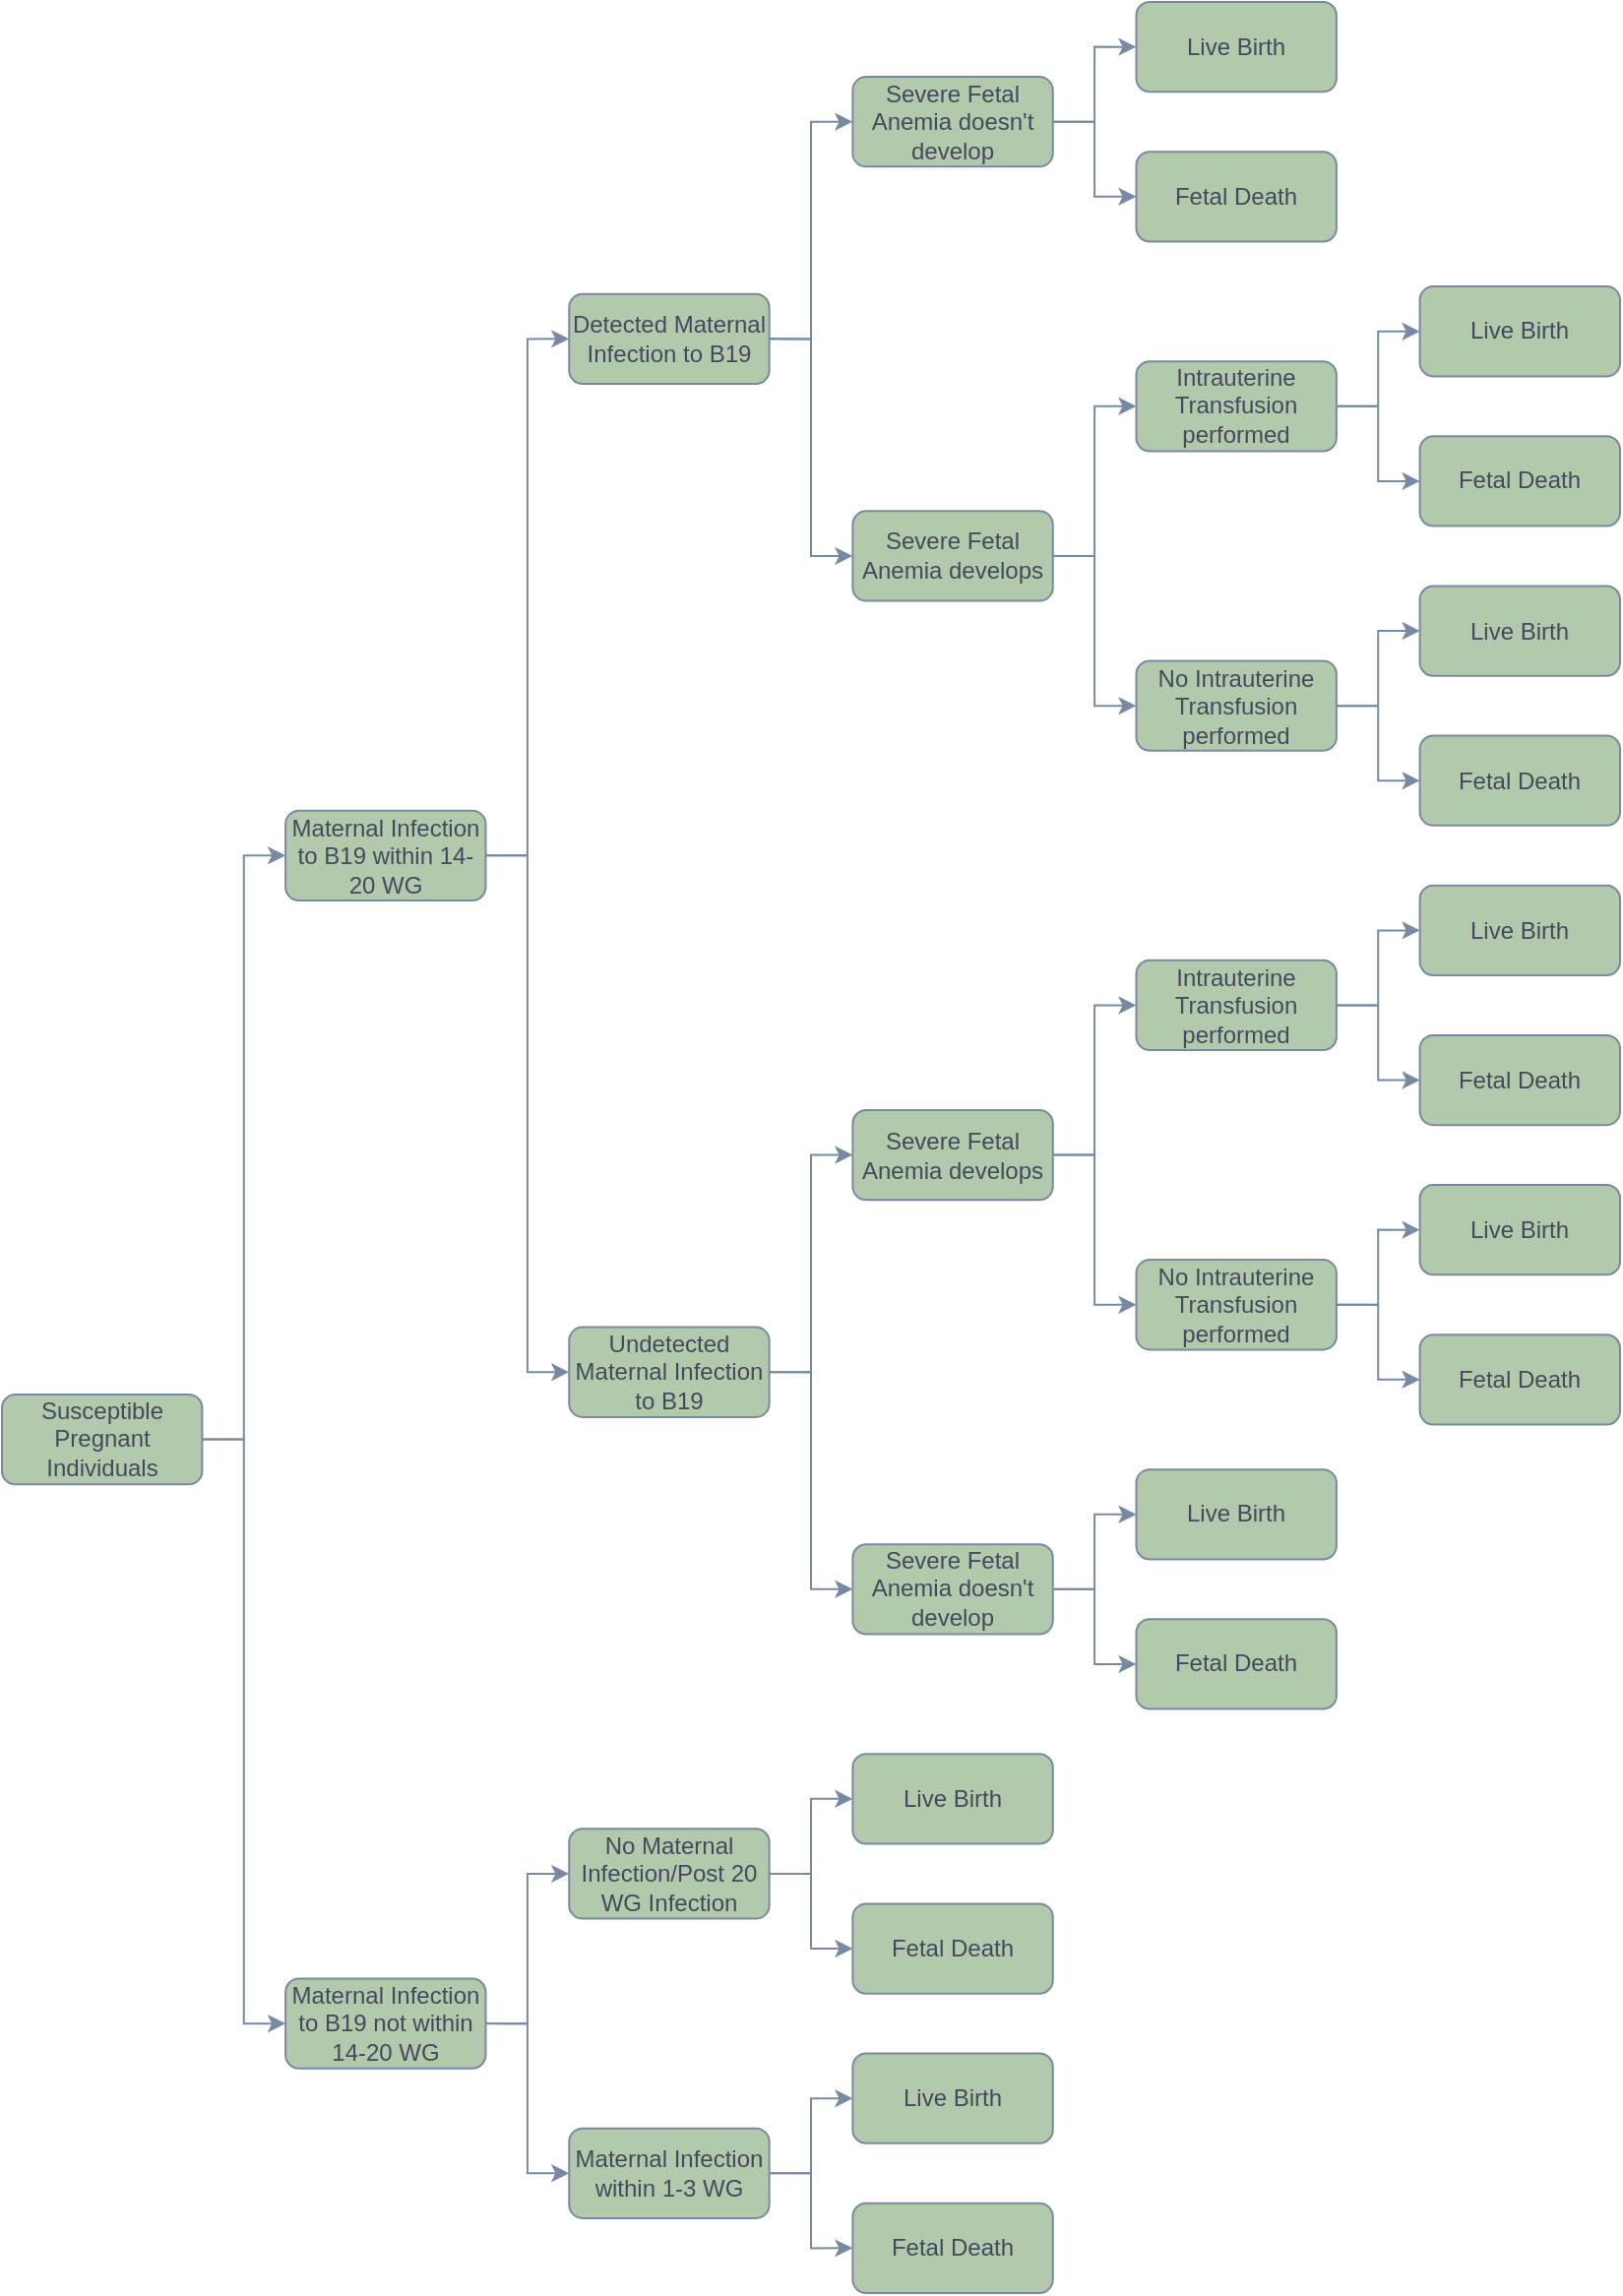 <mxfile version="26.1.1">
  <diagram id="C5RBs43oDa-KdzZeNtuy" name="Page-1">
    <mxGraphModel dx="1969" dy="-102" grid="0" gridSize="10" guides="1" tooltips="1" connect="1" arrows="1" fold="1" page="1" pageScale="1" pageWidth="827" pageHeight="1169" math="0" shadow="0">
      <root>
        <mxCell id="WIyWlLk6GJQsqaUBKTNV-0" />
        <mxCell id="WIyWlLk6GJQsqaUBKTNV-1" parent="WIyWlLk6GJQsqaUBKTNV-0" />
        <mxCell id="_61ONZ_OSSigcRS0Ky06-120" value="" style="group" vertex="1" connectable="0" parent="WIyWlLk6GJQsqaUBKTNV-1">
          <mxGeometry x="4" y="1172" width="822" height="1164" as="geometry" />
        </mxCell>
        <mxCell id="_61ONZ_OSSigcRS0Ky06-62" value="" style="edgeStyle=orthogonalEdgeStyle;rounded=0;orthogonalLoop=1;jettySize=auto;html=1;entryX=0;entryY=0.5;entryDx=0;entryDy=0;labelBackgroundColor=none;fontColor=default;strokeColor=#788AA3;" edge="1" parent="_61ONZ_OSSigcRS0Ky06-120" source="_61ONZ_OSSigcRS0Ky06-43" target="_61ONZ_OSSigcRS0Ky06-45">
          <mxGeometry relative="1" as="geometry" />
        </mxCell>
        <mxCell id="_61ONZ_OSSigcRS0Ky06-63" value="" style="edgeStyle=orthogonalEdgeStyle;rounded=0;orthogonalLoop=1;jettySize=auto;html=1;entryX=0;entryY=0.5;entryDx=0;entryDy=0;labelBackgroundColor=none;fontColor=default;strokeColor=#788AA3;" edge="1" parent="_61ONZ_OSSigcRS0Ky06-120" source="_61ONZ_OSSigcRS0Ky06-43" target="_61ONZ_OSSigcRS0Ky06-50">
          <mxGeometry relative="1" as="geometry" />
        </mxCell>
        <mxCell id="_61ONZ_OSSigcRS0Ky06-43" value="Susceptible Pregnant Individuals" style="rounded=1;whiteSpace=wrap;html=1;labelBackgroundColor=none;fillColor=#B2C9AB;strokeColor=#788AA3;fontColor=#46495D;" vertex="1" parent="_61ONZ_OSSigcRS0Ky06-120">
          <mxGeometry y="707.529" width="101.691" height="45.647" as="geometry" />
        </mxCell>
        <mxCell id="_61ONZ_OSSigcRS0Ky06-69" style="edgeStyle=orthogonalEdgeStyle;rounded=0;orthogonalLoop=1;jettySize=auto;html=1;exitX=1;exitY=0.5;exitDx=0;exitDy=0;entryX=0;entryY=0.5;entryDx=0;entryDy=0;labelBackgroundColor=none;fontColor=default;strokeColor=#788AA3;" edge="1" parent="_61ONZ_OSSigcRS0Ky06-120" source="_61ONZ_OSSigcRS0Ky06-45" target="_61ONZ_OSSigcRS0Ky06-53">
          <mxGeometry relative="1" as="geometry" />
        </mxCell>
        <mxCell id="_61ONZ_OSSigcRS0Ky06-70" style="edgeStyle=orthogonalEdgeStyle;rounded=0;orthogonalLoop=1;jettySize=auto;html=1;exitX=1;exitY=0.5;exitDx=0;exitDy=0;entryX=0;entryY=0.5;entryDx=0;entryDy=0;labelBackgroundColor=none;fontColor=default;strokeColor=#788AA3;" edge="1" parent="_61ONZ_OSSigcRS0Ky06-120" source="_61ONZ_OSSigcRS0Ky06-45" target="_61ONZ_OSSigcRS0Ky06-54">
          <mxGeometry relative="1" as="geometry" />
        </mxCell>
        <mxCell id="_61ONZ_OSSigcRS0Ky06-45" value="Maternal Infection to B19 within 14-20 WG" style="rounded=1;whiteSpace=wrap;html=1;labelBackgroundColor=none;fillColor=#B2C9AB;strokeColor=#788AA3;fontColor=#46495D;" vertex="1" parent="_61ONZ_OSSigcRS0Ky06-120">
          <mxGeometry x="144.062" y="410.824" width="101.691" height="45.647" as="geometry" />
        </mxCell>
        <mxCell id="_61ONZ_OSSigcRS0Ky06-64" style="edgeStyle=orthogonalEdgeStyle;rounded=0;orthogonalLoop=1;jettySize=auto;html=1;exitX=1;exitY=0.5;exitDx=0;exitDy=0;entryX=0;entryY=0.5;entryDx=0;entryDy=0;labelBackgroundColor=none;fontColor=default;strokeColor=#788AA3;" edge="1" parent="_61ONZ_OSSigcRS0Ky06-120" source="_61ONZ_OSSigcRS0Ky06-50" target="_61ONZ_OSSigcRS0Ky06-55">
          <mxGeometry relative="1" as="geometry" />
        </mxCell>
        <mxCell id="_61ONZ_OSSigcRS0Ky06-118" style="edgeStyle=orthogonalEdgeStyle;rounded=0;orthogonalLoop=1;jettySize=auto;html=1;exitX=1;exitY=0.5;exitDx=0;exitDy=0;entryX=0;entryY=0.5;entryDx=0;entryDy=0;labelBackgroundColor=none;fontColor=default;strokeColor=#788AA3;" edge="1" parent="_61ONZ_OSSigcRS0Ky06-120" source="_61ONZ_OSSigcRS0Ky06-50" target="_61ONZ_OSSigcRS0Ky06-56">
          <mxGeometry relative="1" as="geometry" />
        </mxCell>
        <mxCell id="_61ONZ_OSSigcRS0Ky06-50" value="Maternal Infection to B19 not within 14-20 WG" style="rounded=1;whiteSpace=wrap;html=1;labelBackgroundColor=none;fillColor=#B2C9AB;strokeColor=#788AA3;fontColor=#46495D;" vertex="1" parent="_61ONZ_OSSigcRS0Ky06-120">
          <mxGeometry x="144.062" y="1004.235" width="101.691" height="45.647" as="geometry" />
        </mxCell>
        <mxCell id="_61ONZ_OSSigcRS0Ky06-82" style="edgeStyle=orthogonalEdgeStyle;rounded=0;orthogonalLoop=1;jettySize=auto;html=1;exitX=1;exitY=0.5;exitDx=0;exitDy=0;entryX=0;entryY=0.5;entryDx=0;entryDy=0;labelBackgroundColor=none;fontColor=default;strokeColor=#788AA3;" edge="1" parent="_61ONZ_OSSigcRS0Ky06-120" source="_61ONZ_OSSigcRS0Ky06-53" target="_61ONZ_OSSigcRS0Ky06-78">
          <mxGeometry relative="1" as="geometry" />
        </mxCell>
        <mxCell id="_61ONZ_OSSigcRS0Ky06-83" style="edgeStyle=orthogonalEdgeStyle;rounded=0;orthogonalLoop=1;jettySize=auto;html=1;exitX=1;exitY=0.5;exitDx=0;exitDy=0;entryX=0;entryY=0.5;entryDx=0;entryDy=0;labelBackgroundColor=none;fontColor=default;strokeColor=#788AA3;" edge="1" parent="_61ONZ_OSSigcRS0Ky06-120" source="_61ONZ_OSSigcRS0Ky06-53" target="_61ONZ_OSSigcRS0Ky06-75">
          <mxGeometry relative="1" as="geometry" />
        </mxCell>
        <mxCell id="_61ONZ_OSSigcRS0Ky06-53" value="Detected Maternal Infection to B19" style="rounded=1;whiteSpace=wrap;html=1;labelBackgroundColor=none;fillColor=#B2C9AB;strokeColor=#788AA3;fontColor=#46495D;" vertex="1" parent="_61ONZ_OSSigcRS0Ky06-120">
          <mxGeometry x="288.124" y="148.353" width="101.691" height="45.647" as="geometry" />
        </mxCell>
        <mxCell id="_61ONZ_OSSigcRS0Ky06-84" style="edgeStyle=orthogonalEdgeStyle;rounded=0;orthogonalLoop=1;jettySize=auto;html=1;exitX=1;exitY=0.5;exitDx=0;exitDy=0;entryX=0;entryY=0.5;entryDx=0;entryDy=0;labelBackgroundColor=none;fontColor=default;strokeColor=#788AA3;" edge="1" parent="_61ONZ_OSSigcRS0Ky06-120" source="_61ONZ_OSSigcRS0Ky06-54" target="_61ONZ_OSSigcRS0Ky06-77">
          <mxGeometry relative="1" as="geometry" />
        </mxCell>
        <mxCell id="_61ONZ_OSSigcRS0Ky06-85" style="edgeStyle=orthogonalEdgeStyle;rounded=0;orthogonalLoop=1;jettySize=auto;html=1;exitX=1;exitY=0.5;exitDx=0;exitDy=0;entryX=0;entryY=0.5;entryDx=0;entryDy=0;labelBackgroundColor=none;fontColor=default;strokeColor=#788AA3;" edge="1" parent="_61ONZ_OSSigcRS0Ky06-120" source="_61ONZ_OSSigcRS0Ky06-54" target="_61ONZ_OSSigcRS0Ky06-80">
          <mxGeometry relative="1" as="geometry" />
        </mxCell>
        <mxCell id="_61ONZ_OSSigcRS0Ky06-54" value="Undetected Maternal Infection to B19" style="rounded=1;whiteSpace=wrap;html=1;labelBackgroundColor=none;fillColor=#B2C9AB;strokeColor=#788AA3;fontColor=#46495D;" vertex="1" parent="_61ONZ_OSSigcRS0Ky06-120">
          <mxGeometry x="288.124" y="673.294" width="101.691" height="45.647" as="geometry" />
        </mxCell>
        <mxCell id="_61ONZ_OSSigcRS0Ky06-73" style="edgeStyle=orthogonalEdgeStyle;rounded=0;orthogonalLoop=1;jettySize=auto;html=1;exitX=1;exitY=0.5;exitDx=0;exitDy=0;entryX=0;entryY=0.5;entryDx=0;entryDy=0;labelBackgroundColor=none;fontColor=default;strokeColor=#788AA3;" edge="1" parent="_61ONZ_OSSigcRS0Ky06-120" source="_61ONZ_OSSigcRS0Ky06-55" target="_61ONZ_OSSigcRS0Ky06-71">
          <mxGeometry relative="1" as="geometry" />
        </mxCell>
        <mxCell id="_61ONZ_OSSigcRS0Ky06-74" style="edgeStyle=orthogonalEdgeStyle;rounded=0;orthogonalLoop=1;jettySize=auto;html=1;exitX=1;exitY=0.5;exitDx=0;exitDy=0;entryX=0;entryY=0.5;entryDx=0;entryDy=0;labelBackgroundColor=none;fontColor=default;strokeColor=#788AA3;" edge="1" parent="_61ONZ_OSSigcRS0Ky06-120" source="_61ONZ_OSSigcRS0Ky06-55" target="_61ONZ_OSSigcRS0Ky06-72">
          <mxGeometry relative="1" as="geometry" />
        </mxCell>
        <mxCell id="_61ONZ_OSSigcRS0Ky06-55" value="No Maternal Infection/Post 20 WG Infection" style="rounded=1;whiteSpace=wrap;html=1;labelBackgroundColor=none;fillColor=#B2C9AB;strokeColor=#788AA3;fontColor=#46495D;" vertex="1" parent="_61ONZ_OSSigcRS0Ky06-120">
          <mxGeometry x="288.124" y="928.157" width="101.691" height="45.647" as="geometry" />
        </mxCell>
        <mxCell id="_61ONZ_OSSigcRS0Ky06-66" style="edgeStyle=orthogonalEdgeStyle;rounded=0;orthogonalLoop=1;jettySize=auto;html=1;exitX=1;exitY=0.5;exitDx=0;exitDy=0;entryX=0;entryY=0.5;entryDx=0;entryDy=0;labelBackgroundColor=none;fontColor=default;strokeColor=#788AA3;" edge="1" parent="_61ONZ_OSSigcRS0Ky06-120" source="_61ONZ_OSSigcRS0Ky06-56" target="_61ONZ_OSSigcRS0Ky06-58">
          <mxGeometry relative="1" as="geometry" />
        </mxCell>
        <mxCell id="_61ONZ_OSSigcRS0Ky06-67" style="edgeStyle=orthogonalEdgeStyle;rounded=0;orthogonalLoop=1;jettySize=auto;html=1;exitX=1;exitY=0.5;exitDx=0;exitDy=0;entryX=0;entryY=0.5;entryDx=0;entryDy=0;labelBackgroundColor=none;fontColor=default;strokeColor=#788AA3;" edge="1" parent="_61ONZ_OSSigcRS0Ky06-120" source="_61ONZ_OSSigcRS0Ky06-56" target="_61ONZ_OSSigcRS0Ky06-59">
          <mxGeometry relative="1" as="geometry" />
        </mxCell>
        <mxCell id="_61ONZ_OSSigcRS0Ky06-56" value="Maternal Infection within 1-3 WG" style="rounded=1;whiteSpace=wrap;html=1;labelBackgroundColor=none;fillColor=#B2C9AB;strokeColor=#788AA3;fontColor=#46495D;" vertex="1" parent="_61ONZ_OSSigcRS0Ky06-120">
          <mxGeometry x="288.124" y="1080.314" width="101.691" height="45.647" as="geometry" />
        </mxCell>
        <mxCell id="_61ONZ_OSSigcRS0Ky06-58" value="Live Birth" style="rounded=1;whiteSpace=wrap;html=1;labelBackgroundColor=none;fillColor=#B2C9AB;strokeColor=#788AA3;fontColor=#46495D;" vertex="1" parent="_61ONZ_OSSigcRS0Ky06-120">
          <mxGeometry x="432.186" y="1042.275" width="101.691" height="45.647" as="geometry" />
        </mxCell>
        <mxCell id="_61ONZ_OSSigcRS0Ky06-59" value="Fetal Death" style="rounded=1;whiteSpace=wrap;html=1;labelBackgroundColor=none;fillColor=#B2C9AB;strokeColor=#788AA3;fontColor=#46495D;" vertex="1" parent="_61ONZ_OSSigcRS0Ky06-120">
          <mxGeometry x="432.186" y="1118.353" width="101.691" height="45.647" as="geometry" />
        </mxCell>
        <mxCell id="_61ONZ_OSSigcRS0Ky06-71" value="Live Birth" style="rounded=1;whiteSpace=wrap;html=1;labelBackgroundColor=none;fillColor=#B2C9AB;strokeColor=#788AA3;fontColor=#46495D;" vertex="1" parent="_61ONZ_OSSigcRS0Ky06-120">
          <mxGeometry x="432.186" y="890.118" width="101.691" height="45.647" as="geometry" />
        </mxCell>
        <mxCell id="_61ONZ_OSSigcRS0Ky06-72" value="Fetal Death" style="rounded=1;whiteSpace=wrap;html=1;labelBackgroundColor=none;fillColor=#B2C9AB;strokeColor=#788AA3;fontColor=#46495D;" vertex="1" parent="_61ONZ_OSSigcRS0Ky06-120">
          <mxGeometry x="432.186" y="966.196" width="101.691" height="45.647" as="geometry" />
        </mxCell>
        <mxCell id="_61ONZ_OSSigcRS0Ky06-96" style="edgeStyle=orthogonalEdgeStyle;rounded=0;orthogonalLoop=1;jettySize=auto;html=1;exitX=1;exitY=0.5;exitDx=0;exitDy=0;entryX=0;entryY=0.5;entryDx=0;entryDy=0;labelBackgroundColor=none;fontColor=default;strokeColor=#788AA3;" edge="1" parent="_61ONZ_OSSigcRS0Ky06-120" source="_61ONZ_OSSigcRS0Ky06-75" target="_61ONZ_OSSigcRS0Ky06-94">
          <mxGeometry relative="1" as="geometry" />
        </mxCell>
        <mxCell id="_61ONZ_OSSigcRS0Ky06-97" style="edgeStyle=orthogonalEdgeStyle;rounded=0;orthogonalLoop=1;jettySize=auto;html=1;exitX=1;exitY=0.5;exitDx=0;exitDy=0;entryX=0;entryY=0.5;entryDx=0;entryDy=0;labelBackgroundColor=none;fontColor=default;strokeColor=#788AA3;" edge="1" parent="_61ONZ_OSSigcRS0Ky06-120" source="_61ONZ_OSSigcRS0Ky06-75" target="_61ONZ_OSSigcRS0Ky06-95">
          <mxGeometry relative="1" as="geometry" />
        </mxCell>
        <mxCell id="_61ONZ_OSSigcRS0Ky06-75" value="Severe Fetal Anemia doesn&#39;t develop" style="rounded=1;whiteSpace=wrap;html=1;labelBackgroundColor=none;fillColor=#B2C9AB;strokeColor=#788AA3;fontColor=#46495D;" vertex="1" parent="_61ONZ_OSSigcRS0Ky06-120">
          <mxGeometry x="432.186" y="38.039" width="101.691" height="45.647" as="geometry" />
        </mxCell>
        <mxCell id="_61ONZ_OSSigcRS0Ky06-90" style="edgeStyle=orthogonalEdgeStyle;rounded=0;orthogonalLoop=1;jettySize=auto;html=1;exitX=1;exitY=0.5;exitDx=0;exitDy=0;entryX=0;entryY=0.5;entryDx=0;entryDy=0;labelBackgroundColor=none;fontColor=default;strokeColor=#788AA3;" edge="1" parent="_61ONZ_OSSigcRS0Ky06-120" source="_61ONZ_OSSigcRS0Ky06-77" target="_61ONZ_OSSigcRS0Ky06-89">
          <mxGeometry relative="1" as="geometry" />
        </mxCell>
        <mxCell id="_61ONZ_OSSigcRS0Ky06-91" style="edgeStyle=orthogonalEdgeStyle;rounded=0;orthogonalLoop=1;jettySize=auto;html=1;exitX=1;exitY=0.5;exitDx=0;exitDy=0;entryX=0;entryY=0.5;entryDx=0;entryDy=0;labelBackgroundColor=none;fontColor=default;strokeColor=#788AA3;" edge="1" parent="_61ONZ_OSSigcRS0Ky06-120" source="_61ONZ_OSSigcRS0Ky06-77" target="_61ONZ_OSSigcRS0Ky06-88">
          <mxGeometry relative="1" as="geometry" />
        </mxCell>
        <mxCell id="_61ONZ_OSSigcRS0Ky06-77" value="Severe Fetal Anemia develops" style="rounded=1;whiteSpace=wrap;html=1;labelBackgroundColor=none;fillColor=#B2C9AB;strokeColor=#788AA3;fontColor=#46495D;" vertex="1" parent="_61ONZ_OSSigcRS0Ky06-120">
          <mxGeometry x="432.186" y="562.98" width="101.691" height="45.647" as="geometry" />
        </mxCell>
        <mxCell id="_61ONZ_OSSigcRS0Ky06-92" style="edgeStyle=orthogonalEdgeStyle;rounded=0;orthogonalLoop=1;jettySize=auto;html=1;exitX=1;exitY=0.5;exitDx=0;exitDy=0;entryX=0;entryY=0.5;entryDx=0;entryDy=0;labelBackgroundColor=none;fontColor=default;strokeColor=#788AA3;" edge="1" parent="_61ONZ_OSSigcRS0Ky06-120" source="_61ONZ_OSSigcRS0Ky06-78" target="_61ONZ_OSSigcRS0Ky06-86">
          <mxGeometry relative="1" as="geometry" />
        </mxCell>
        <mxCell id="_61ONZ_OSSigcRS0Ky06-93" style="edgeStyle=orthogonalEdgeStyle;rounded=0;orthogonalLoop=1;jettySize=auto;html=1;exitX=1;exitY=0.5;exitDx=0;exitDy=0;entryX=0;entryY=0.5;entryDx=0;entryDy=0;labelBackgroundColor=none;fontColor=default;strokeColor=#788AA3;" edge="1" parent="_61ONZ_OSSigcRS0Ky06-120" source="_61ONZ_OSSigcRS0Ky06-78" target="_61ONZ_OSSigcRS0Ky06-87">
          <mxGeometry relative="1" as="geometry" />
        </mxCell>
        <mxCell id="_61ONZ_OSSigcRS0Ky06-78" value="Severe Fetal Anemia develops" style="rounded=1;whiteSpace=wrap;html=1;labelBackgroundColor=none;fillColor=#B2C9AB;strokeColor=#788AA3;fontColor=#46495D;" vertex="1" parent="_61ONZ_OSSigcRS0Ky06-120">
          <mxGeometry x="432.186" y="258.667" width="101.691" height="45.647" as="geometry" />
        </mxCell>
        <mxCell id="_61ONZ_OSSigcRS0Ky06-100" style="edgeStyle=orthogonalEdgeStyle;rounded=0;orthogonalLoop=1;jettySize=auto;html=1;exitX=1;exitY=0.5;exitDx=0;exitDy=0;entryX=0;entryY=0.5;entryDx=0;entryDy=0;labelBackgroundColor=none;fontColor=default;strokeColor=#788AA3;" edge="1" parent="_61ONZ_OSSigcRS0Ky06-120" source="_61ONZ_OSSigcRS0Ky06-80" target="_61ONZ_OSSigcRS0Ky06-99">
          <mxGeometry relative="1" as="geometry" />
        </mxCell>
        <mxCell id="_61ONZ_OSSigcRS0Ky06-101" style="edgeStyle=orthogonalEdgeStyle;rounded=0;orthogonalLoop=1;jettySize=auto;html=1;exitX=1;exitY=0.5;exitDx=0;exitDy=0;entryX=0;entryY=0.5;entryDx=0;entryDy=0;labelBackgroundColor=none;fontColor=default;strokeColor=#788AA3;" edge="1" parent="_61ONZ_OSSigcRS0Ky06-120" source="_61ONZ_OSSigcRS0Ky06-80" target="_61ONZ_OSSigcRS0Ky06-98">
          <mxGeometry relative="1" as="geometry" />
        </mxCell>
        <mxCell id="_61ONZ_OSSigcRS0Ky06-80" value="Severe Fetal Anemia doesn&#39;t develop" style="rounded=1;whiteSpace=wrap;html=1;labelBackgroundColor=none;fillColor=#B2C9AB;strokeColor=#788AA3;fontColor=#46495D;" vertex="1" parent="_61ONZ_OSSigcRS0Ky06-120">
          <mxGeometry x="432.186" y="783.608" width="101.691" height="45.647" as="geometry" />
        </mxCell>
        <mxCell id="_61ONZ_OSSigcRS0Ky06-110" style="edgeStyle=orthogonalEdgeStyle;rounded=0;orthogonalLoop=1;jettySize=auto;html=1;exitX=1;exitY=0.5;exitDx=0;exitDy=0;entryX=0;entryY=0.5;entryDx=0;entryDy=0;labelBackgroundColor=none;fontColor=default;strokeColor=#788AA3;" edge="1" parent="_61ONZ_OSSigcRS0Ky06-120" source="_61ONZ_OSSigcRS0Ky06-86" target="_61ONZ_OSSigcRS0Ky06-103">
          <mxGeometry relative="1" as="geometry" />
        </mxCell>
        <mxCell id="_61ONZ_OSSigcRS0Ky06-111" style="edgeStyle=orthogonalEdgeStyle;rounded=0;orthogonalLoop=1;jettySize=auto;html=1;exitX=1;exitY=0.5;exitDx=0;exitDy=0;entryX=0;entryY=0.5;entryDx=0;entryDy=0;labelBackgroundColor=none;fontColor=default;strokeColor=#788AA3;" edge="1" parent="_61ONZ_OSSigcRS0Ky06-120" source="_61ONZ_OSSigcRS0Ky06-86" target="_61ONZ_OSSigcRS0Ky06-109">
          <mxGeometry relative="1" as="geometry" />
        </mxCell>
        <mxCell id="_61ONZ_OSSigcRS0Ky06-86" value="Intrauterine Transfusion performed" style="rounded=1;whiteSpace=wrap;html=1;labelBackgroundColor=none;fillColor=#B2C9AB;strokeColor=#788AA3;fontColor=#46495D;" vertex="1" parent="_61ONZ_OSSigcRS0Ky06-120">
          <mxGeometry x="576.247" y="182.588" width="101.691" height="45.647" as="geometry" />
        </mxCell>
        <mxCell id="_61ONZ_OSSigcRS0Ky06-112" style="edgeStyle=orthogonalEdgeStyle;rounded=0;orthogonalLoop=1;jettySize=auto;html=1;exitX=1;exitY=0.5;exitDx=0;exitDy=0;entryX=0;entryY=0.5;entryDx=0;entryDy=0;labelBackgroundColor=none;fontColor=default;strokeColor=#788AA3;" edge="1" parent="_61ONZ_OSSigcRS0Ky06-120" source="_61ONZ_OSSigcRS0Ky06-87" target="_61ONZ_OSSigcRS0Ky06-104">
          <mxGeometry relative="1" as="geometry" />
        </mxCell>
        <mxCell id="_61ONZ_OSSigcRS0Ky06-113" style="edgeStyle=orthogonalEdgeStyle;rounded=0;orthogonalLoop=1;jettySize=auto;html=1;exitX=1;exitY=0.5;exitDx=0;exitDy=0;entryX=0;entryY=0.5;entryDx=0;entryDy=0;labelBackgroundColor=none;fontColor=default;strokeColor=#788AA3;" edge="1" parent="_61ONZ_OSSigcRS0Ky06-120" source="_61ONZ_OSSigcRS0Ky06-87" target="_61ONZ_OSSigcRS0Ky06-108">
          <mxGeometry relative="1" as="geometry" />
        </mxCell>
        <mxCell id="_61ONZ_OSSigcRS0Ky06-87" value="No Intrauterine Transfusion performed" style="rounded=1;whiteSpace=wrap;html=1;labelBackgroundColor=none;fillColor=#B2C9AB;strokeColor=#788AA3;fontColor=#46495D;" vertex="1" parent="_61ONZ_OSSigcRS0Ky06-120">
          <mxGeometry x="576.247" y="334.745" width="101.691" height="45.647" as="geometry" />
        </mxCell>
        <mxCell id="_61ONZ_OSSigcRS0Ky06-114" style="edgeStyle=orthogonalEdgeStyle;rounded=0;orthogonalLoop=1;jettySize=auto;html=1;exitX=1;exitY=0.5;exitDx=0;exitDy=0;entryX=0;entryY=0.5;entryDx=0;entryDy=0;labelBackgroundColor=none;fontColor=default;strokeColor=#788AA3;" edge="1" parent="_61ONZ_OSSigcRS0Ky06-120" source="_61ONZ_OSSigcRS0Ky06-88" target="_61ONZ_OSSigcRS0Ky06-102">
          <mxGeometry relative="1" as="geometry" />
        </mxCell>
        <mxCell id="_61ONZ_OSSigcRS0Ky06-115" style="edgeStyle=orthogonalEdgeStyle;rounded=0;orthogonalLoop=1;jettySize=auto;html=1;exitX=1;exitY=0.5;exitDx=0;exitDy=0;entryX=0;entryY=0.5;entryDx=0;entryDy=0;labelBackgroundColor=none;fontColor=default;strokeColor=#788AA3;" edge="1" parent="_61ONZ_OSSigcRS0Ky06-120" source="_61ONZ_OSSigcRS0Ky06-88" target="_61ONZ_OSSigcRS0Ky06-107">
          <mxGeometry relative="1" as="geometry" />
        </mxCell>
        <mxCell id="_61ONZ_OSSigcRS0Ky06-88" value="Intrauterine Transfusion performed" style="rounded=1;whiteSpace=wrap;html=1;labelBackgroundColor=none;fillColor=#B2C9AB;strokeColor=#788AA3;fontColor=#46495D;" vertex="1" parent="_61ONZ_OSSigcRS0Ky06-120">
          <mxGeometry x="576.247" y="486.902" width="101.691" height="45.647" as="geometry" />
        </mxCell>
        <mxCell id="_61ONZ_OSSigcRS0Ky06-116" style="edgeStyle=orthogonalEdgeStyle;rounded=0;orthogonalLoop=1;jettySize=auto;html=1;exitX=1;exitY=0.5;exitDx=0;exitDy=0;entryX=0;entryY=0.5;entryDx=0;entryDy=0;labelBackgroundColor=none;fontColor=default;strokeColor=#788AA3;" edge="1" parent="_61ONZ_OSSigcRS0Ky06-120" source="_61ONZ_OSSigcRS0Ky06-89" target="_61ONZ_OSSigcRS0Ky06-105">
          <mxGeometry relative="1" as="geometry" />
        </mxCell>
        <mxCell id="_61ONZ_OSSigcRS0Ky06-117" style="edgeStyle=orthogonalEdgeStyle;rounded=0;orthogonalLoop=1;jettySize=auto;html=1;exitX=1;exitY=0.5;exitDx=0;exitDy=0;entryX=0;entryY=0.5;entryDx=0;entryDy=0;labelBackgroundColor=none;fontColor=default;strokeColor=#788AA3;" edge="1" parent="_61ONZ_OSSigcRS0Ky06-120" source="_61ONZ_OSSigcRS0Ky06-89" target="_61ONZ_OSSigcRS0Ky06-106">
          <mxGeometry relative="1" as="geometry" />
        </mxCell>
        <mxCell id="_61ONZ_OSSigcRS0Ky06-89" value="No Intrauterine Transfusion performed" style="rounded=1;whiteSpace=wrap;html=1;labelBackgroundColor=none;fillColor=#B2C9AB;strokeColor=#788AA3;fontColor=#46495D;" vertex="1" parent="_61ONZ_OSSigcRS0Ky06-120">
          <mxGeometry x="576.247" y="639.059" width="101.691" height="45.647" as="geometry" />
        </mxCell>
        <mxCell id="_61ONZ_OSSigcRS0Ky06-94" value="Live Birth" style="rounded=1;whiteSpace=wrap;html=1;labelBackgroundColor=none;fillColor=#B2C9AB;strokeColor=#788AA3;fontColor=#46495D;" vertex="1" parent="_61ONZ_OSSigcRS0Ky06-120">
          <mxGeometry x="576.247" width="101.691" height="45.647" as="geometry" />
        </mxCell>
        <mxCell id="_61ONZ_OSSigcRS0Ky06-95" value="Fetal Death" style="rounded=1;whiteSpace=wrap;html=1;labelBackgroundColor=none;fillColor=#B2C9AB;strokeColor=#788AA3;fontColor=#46495D;" vertex="1" parent="_61ONZ_OSSigcRS0Ky06-120">
          <mxGeometry x="576.247" y="76.078" width="101.691" height="45.647" as="geometry" />
        </mxCell>
        <mxCell id="_61ONZ_OSSigcRS0Ky06-98" value="Live Birth" style="rounded=1;whiteSpace=wrap;html=1;labelBackgroundColor=none;fillColor=#B2C9AB;strokeColor=#788AA3;fontColor=#46495D;" vertex="1" parent="_61ONZ_OSSigcRS0Ky06-120">
          <mxGeometry x="576.247" y="745.569" width="101.691" height="45.647" as="geometry" />
        </mxCell>
        <mxCell id="_61ONZ_OSSigcRS0Ky06-99" value="Fetal Death" style="rounded=1;whiteSpace=wrap;html=1;labelBackgroundColor=none;fillColor=#B2C9AB;strokeColor=#788AA3;fontColor=#46495D;" vertex="1" parent="_61ONZ_OSSigcRS0Ky06-120">
          <mxGeometry x="576.247" y="821.647" width="101.691" height="45.647" as="geometry" />
        </mxCell>
        <mxCell id="_61ONZ_OSSigcRS0Ky06-102" value="Live Birth" style="rounded=1;whiteSpace=wrap;html=1;labelBackgroundColor=none;fillColor=#B2C9AB;strokeColor=#788AA3;fontColor=#46495D;" vertex="1" parent="_61ONZ_OSSigcRS0Ky06-120">
          <mxGeometry x="720.309" y="448.863" width="101.691" height="45.647" as="geometry" />
        </mxCell>
        <mxCell id="_61ONZ_OSSigcRS0Ky06-103" value="Live Birth" style="rounded=1;whiteSpace=wrap;html=1;labelBackgroundColor=none;fillColor=#B2C9AB;strokeColor=#788AA3;fontColor=#46495D;" vertex="1" parent="_61ONZ_OSSigcRS0Ky06-120">
          <mxGeometry x="720.309" y="144.549" width="101.691" height="45.647" as="geometry" />
        </mxCell>
        <mxCell id="_61ONZ_OSSigcRS0Ky06-104" value="Live Birth" style="rounded=1;whiteSpace=wrap;html=1;labelBackgroundColor=none;fillColor=#B2C9AB;strokeColor=#788AA3;fontColor=#46495D;" vertex="1" parent="_61ONZ_OSSigcRS0Ky06-120">
          <mxGeometry x="720.309" y="296.706" width="101.691" height="45.647" as="geometry" />
        </mxCell>
        <mxCell id="_61ONZ_OSSigcRS0Ky06-105" value="Live Birth" style="rounded=1;whiteSpace=wrap;html=1;labelBackgroundColor=none;fillColor=#B2C9AB;strokeColor=#788AA3;fontColor=#46495D;" vertex="1" parent="_61ONZ_OSSigcRS0Ky06-120">
          <mxGeometry x="720.309" y="601.02" width="101.691" height="45.647" as="geometry" />
        </mxCell>
        <mxCell id="_61ONZ_OSSigcRS0Ky06-106" value="Fetal Death" style="rounded=1;whiteSpace=wrap;html=1;labelBackgroundColor=none;fillColor=#B2C9AB;strokeColor=#788AA3;fontColor=#46495D;" vertex="1" parent="_61ONZ_OSSigcRS0Ky06-120">
          <mxGeometry x="720.309" y="677.098" width="101.691" height="45.647" as="geometry" />
        </mxCell>
        <mxCell id="_61ONZ_OSSigcRS0Ky06-107" value="Fetal Death" style="rounded=1;whiteSpace=wrap;html=1;labelBackgroundColor=none;fillColor=#B2C9AB;strokeColor=#788AA3;fontColor=#46495D;" vertex="1" parent="_61ONZ_OSSigcRS0Ky06-120">
          <mxGeometry x="720.309" y="524.941" width="101.691" height="45.647" as="geometry" />
        </mxCell>
        <mxCell id="_61ONZ_OSSigcRS0Ky06-108" value="Fetal Death" style="rounded=1;whiteSpace=wrap;html=1;labelBackgroundColor=none;fillColor=#B2C9AB;strokeColor=#788AA3;fontColor=#46495D;" vertex="1" parent="_61ONZ_OSSigcRS0Ky06-120">
          <mxGeometry x="720.309" y="372.784" width="101.691" height="45.647" as="geometry" />
        </mxCell>
        <mxCell id="_61ONZ_OSSigcRS0Ky06-109" value="Fetal Death" style="rounded=1;whiteSpace=wrap;html=1;labelBackgroundColor=none;fillColor=#B2C9AB;strokeColor=#788AA3;fontColor=#46495D;" vertex="1" parent="_61ONZ_OSSigcRS0Ky06-120">
          <mxGeometry x="720.309" y="220.627" width="101.691" height="45.647" as="geometry" />
        </mxCell>
      </root>
    </mxGraphModel>
  </diagram>
</mxfile>
